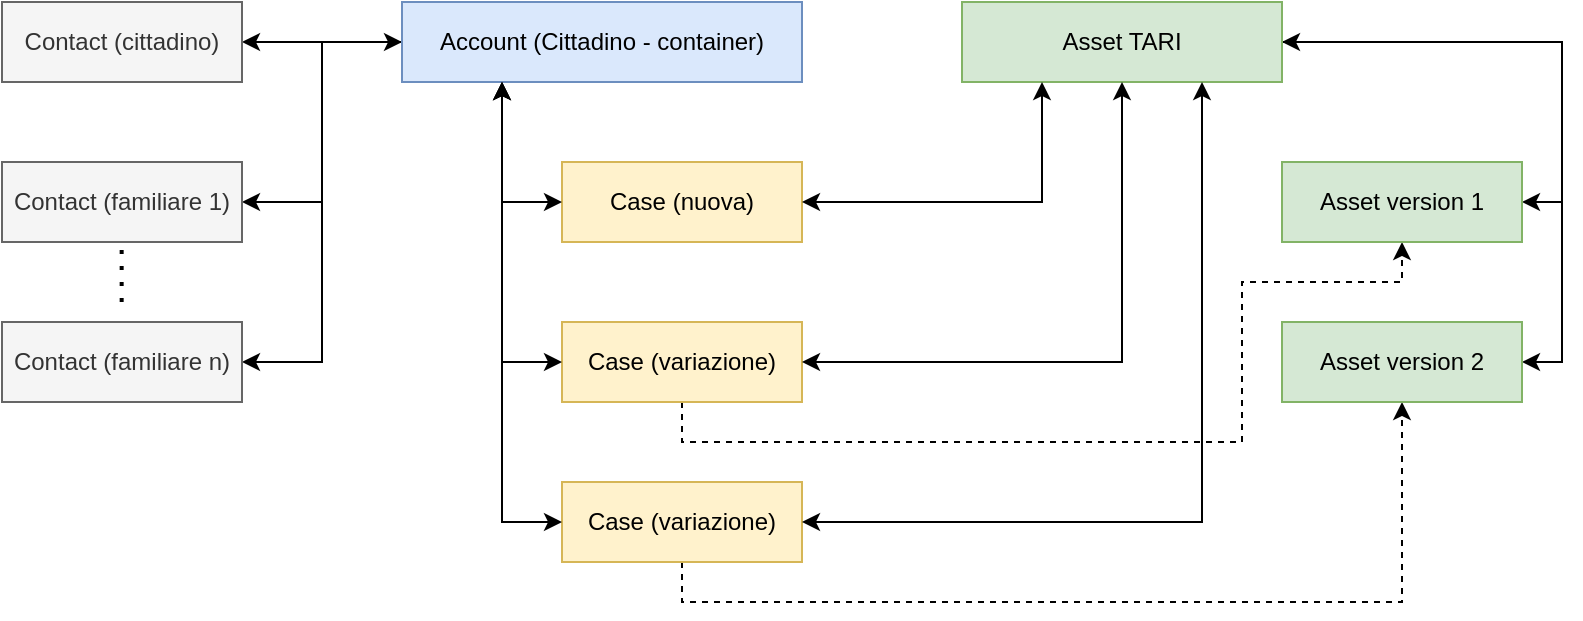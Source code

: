 <mxfile version="26.0.14">
  <diagram name="Page-1" id="QKgEHXL2UlRA8KwLy6S7">
    <mxGraphModel dx="1050" dy="530" grid="1" gridSize="10" guides="1" tooltips="1" connect="1" arrows="1" fold="1" page="1" pageScale="1" pageWidth="827" pageHeight="1169" math="0" shadow="0">
      <root>
        <mxCell id="0" />
        <mxCell id="1" parent="0" />
        <mxCell id="F4zYhCYsyOvKUlu6wecK-23" style="edgeStyle=orthogonalEdgeStyle;rounded=0;orthogonalLoop=1;jettySize=auto;html=1;exitX=0;exitY=0.5;exitDx=0;exitDy=0;entryX=1;entryY=0.5;entryDx=0;entryDy=0;" edge="1" parent="1" source="F4zYhCYsyOvKUlu6wecK-1" target="F4zYhCYsyOvKUlu6wecK-2">
          <mxGeometry relative="1" as="geometry" />
        </mxCell>
        <mxCell id="F4zYhCYsyOvKUlu6wecK-24" style="edgeStyle=orthogonalEdgeStyle;rounded=0;orthogonalLoop=1;jettySize=auto;html=1;exitX=0;exitY=0.5;exitDx=0;exitDy=0;entryX=1;entryY=0.5;entryDx=0;entryDy=0;" edge="1" parent="1" source="F4zYhCYsyOvKUlu6wecK-1" target="F4zYhCYsyOvKUlu6wecK-3">
          <mxGeometry relative="1" as="geometry" />
        </mxCell>
        <mxCell id="F4zYhCYsyOvKUlu6wecK-25" style="edgeStyle=orthogonalEdgeStyle;rounded=0;orthogonalLoop=1;jettySize=auto;html=1;exitX=0;exitY=0.5;exitDx=0;exitDy=0;entryX=1;entryY=0.5;entryDx=0;entryDy=0;startArrow=classic;startFill=1;" edge="1" parent="1" source="F4zYhCYsyOvKUlu6wecK-1" target="F4zYhCYsyOvKUlu6wecK-5">
          <mxGeometry relative="1" as="geometry" />
        </mxCell>
        <mxCell id="F4zYhCYsyOvKUlu6wecK-1" value="Account (Cittadino - container)" style="rounded=0;whiteSpace=wrap;html=1;fillColor=#dae8fc;strokeColor=#6c8ebf;" vertex="1" parent="1">
          <mxGeometry x="240" y="40" width="200" height="40" as="geometry" />
        </mxCell>
        <mxCell id="F4zYhCYsyOvKUlu6wecK-2" value="Contact (cittadino)" style="rounded=0;whiteSpace=wrap;html=1;fillColor=#f5f5f5;fontColor=#333333;strokeColor=#666666;" vertex="1" parent="1">
          <mxGeometry x="40" y="40" width="120" height="40" as="geometry" />
        </mxCell>
        <mxCell id="F4zYhCYsyOvKUlu6wecK-3" value="Contact (familiare 1)" style="rounded=0;whiteSpace=wrap;html=1;fillColor=#f5f5f5;fontColor=#333333;strokeColor=#666666;" vertex="1" parent="1">
          <mxGeometry x="40" y="120" width="120" height="40" as="geometry" />
        </mxCell>
        <mxCell id="F4zYhCYsyOvKUlu6wecK-4" value="" style="endArrow=none;dashed=1;html=1;dashPattern=1 3;strokeWidth=2;rounded=0;" edge="1" parent="1">
          <mxGeometry width="50" height="50" relative="1" as="geometry">
            <mxPoint x="99.83" y="190" as="sourcePoint" />
            <mxPoint x="99.83" y="160" as="targetPoint" />
          </mxGeometry>
        </mxCell>
        <mxCell id="F4zYhCYsyOvKUlu6wecK-5" value="Contact (familiare n)" style="rounded=0;whiteSpace=wrap;html=1;fillColor=#f5f5f5;fontColor=#333333;strokeColor=#666666;" vertex="1" parent="1">
          <mxGeometry x="40" y="200" width="120" height="40" as="geometry" />
        </mxCell>
        <mxCell id="F4zYhCYsyOvKUlu6wecK-9" value="Case (nuova)" style="rounded=0;whiteSpace=wrap;html=1;fillColor=#fff2cc;strokeColor=#d6b656;" vertex="1" parent="1">
          <mxGeometry x="320" y="120" width="120" height="40" as="geometry" />
        </mxCell>
        <mxCell id="F4zYhCYsyOvKUlu6wecK-27" style="edgeStyle=orthogonalEdgeStyle;rounded=0;orthogonalLoop=1;jettySize=auto;html=1;exitX=0.5;exitY=1;exitDx=0;exitDy=0;entryX=0.5;entryY=1;entryDx=0;entryDy=0;dashed=1;" edge="1" parent="1" source="F4zYhCYsyOvKUlu6wecK-10" target="F4zYhCYsyOvKUlu6wecK-19">
          <mxGeometry relative="1" as="geometry">
            <Array as="points">
              <mxPoint x="380" y="260" />
              <mxPoint x="660" y="260" />
              <mxPoint x="660" y="180" />
              <mxPoint x="740" y="180" />
            </Array>
          </mxGeometry>
        </mxCell>
        <mxCell id="F4zYhCYsyOvKUlu6wecK-10" value="Case (variazione)" style="rounded=0;whiteSpace=wrap;html=1;fillColor=#fff2cc;strokeColor=#d6b656;" vertex="1" parent="1">
          <mxGeometry x="320" y="200" width="120" height="40" as="geometry" />
        </mxCell>
        <mxCell id="F4zYhCYsyOvKUlu6wecK-26" style="edgeStyle=orthogonalEdgeStyle;rounded=0;orthogonalLoop=1;jettySize=auto;html=1;exitX=0.5;exitY=1;exitDx=0;exitDy=0;entryX=0.5;entryY=1;entryDx=0;entryDy=0;dashed=1;" edge="1" parent="1" source="F4zYhCYsyOvKUlu6wecK-11" target="F4zYhCYsyOvKUlu6wecK-20">
          <mxGeometry relative="1" as="geometry" />
        </mxCell>
        <mxCell id="F4zYhCYsyOvKUlu6wecK-11" value="Case (variazione)" style="rounded=0;whiteSpace=wrap;html=1;fillColor=#fff2cc;strokeColor=#d6b656;" vertex="1" parent="1">
          <mxGeometry x="320" y="280" width="120" height="40" as="geometry" />
        </mxCell>
        <mxCell id="F4zYhCYsyOvKUlu6wecK-12" value="" style="endArrow=classic;startArrow=classic;html=1;rounded=0;entryX=0.25;entryY=1;entryDx=0;entryDy=0;exitX=0;exitY=0.5;exitDx=0;exitDy=0;" edge="1" parent="1" source="F4zYhCYsyOvKUlu6wecK-9" target="F4zYhCYsyOvKUlu6wecK-1">
          <mxGeometry width="50" height="50" relative="1" as="geometry">
            <mxPoint x="380" y="200" as="sourcePoint" />
            <mxPoint x="430" y="150" as="targetPoint" />
            <Array as="points">
              <mxPoint x="290" y="140" />
            </Array>
          </mxGeometry>
        </mxCell>
        <mxCell id="F4zYhCYsyOvKUlu6wecK-13" value="" style="endArrow=classic;startArrow=classic;html=1;rounded=0;entryX=0.25;entryY=1;entryDx=0;entryDy=0;exitX=0;exitY=0.5;exitDx=0;exitDy=0;" edge="1" parent="1" source="F4zYhCYsyOvKUlu6wecK-10" target="F4zYhCYsyOvKUlu6wecK-1">
          <mxGeometry width="50" height="50" relative="1" as="geometry">
            <mxPoint x="330" y="150" as="sourcePoint" />
            <mxPoint x="300" y="90" as="targetPoint" />
            <Array as="points">
              <mxPoint x="290" y="220" />
            </Array>
          </mxGeometry>
        </mxCell>
        <mxCell id="F4zYhCYsyOvKUlu6wecK-14" value="" style="endArrow=classic;startArrow=classic;html=1;rounded=0;entryX=0.25;entryY=1;entryDx=0;entryDy=0;exitX=0;exitY=0.5;exitDx=0;exitDy=0;" edge="1" parent="1" source="F4zYhCYsyOvKUlu6wecK-11" target="F4zYhCYsyOvKUlu6wecK-1">
          <mxGeometry width="50" height="50" relative="1" as="geometry">
            <mxPoint x="340" y="160" as="sourcePoint" />
            <mxPoint x="310" y="100" as="targetPoint" />
            <Array as="points">
              <mxPoint x="290" y="300" />
            </Array>
          </mxGeometry>
        </mxCell>
        <mxCell id="F4zYhCYsyOvKUlu6wecK-21" style="edgeStyle=orthogonalEdgeStyle;rounded=0;orthogonalLoop=1;jettySize=auto;html=1;exitX=1;exitY=0.5;exitDx=0;exitDy=0;entryX=1;entryY=0.5;entryDx=0;entryDy=0;" edge="1" parent="1" source="F4zYhCYsyOvKUlu6wecK-15" target="F4zYhCYsyOvKUlu6wecK-19">
          <mxGeometry relative="1" as="geometry" />
        </mxCell>
        <mxCell id="F4zYhCYsyOvKUlu6wecK-22" style="edgeStyle=orthogonalEdgeStyle;rounded=0;orthogonalLoop=1;jettySize=auto;html=1;exitX=1;exitY=0.5;exitDx=0;exitDy=0;entryX=1;entryY=0.5;entryDx=0;entryDy=0;startArrow=classic;startFill=1;" edge="1" parent="1" source="F4zYhCYsyOvKUlu6wecK-15" target="F4zYhCYsyOvKUlu6wecK-20">
          <mxGeometry relative="1" as="geometry" />
        </mxCell>
        <mxCell id="F4zYhCYsyOvKUlu6wecK-15" value="Asset TARI" style="rounded=0;whiteSpace=wrap;html=1;fillColor=#d5e8d4;strokeColor=#82b366;" vertex="1" parent="1">
          <mxGeometry x="520" y="40" width="160" height="40" as="geometry" />
        </mxCell>
        <mxCell id="F4zYhCYsyOvKUlu6wecK-16" value="" style="endArrow=classic;startArrow=classic;html=1;rounded=0;entryX=0.25;entryY=1;entryDx=0;entryDy=0;exitX=1;exitY=0.5;exitDx=0;exitDy=0;" edge="1" parent="1" source="F4zYhCYsyOvKUlu6wecK-9" target="F4zYhCYsyOvKUlu6wecK-15">
          <mxGeometry width="50" height="50" relative="1" as="geometry">
            <mxPoint x="540" y="190" as="sourcePoint" />
            <mxPoint x="590" y="140" as="targetPoint" />
            <Array as="points">
              <mxPoint x="560" y="140" />
            </Array>
          </mxGeometry>
        </mxCell>
        <mxCell id="F4zYhCYsyOvKUlu6wecK-17" value="" style="endArrow=classic;startArrow=classic;html=1;rounded=0;entryX=0.5;entryY=1;entryDx=0;entryDy=0;exitX=1;exitY=0.5;exitDx=0;exitDy=0;" edge="1" parent="1" target="F4zYhCYsyOvKUlu6wecK-15">
          <mxGeometry width="50" height="50" relative="1" as="geometry">
            <mxPoint x="440" y="220" as="sourcePoint" />
            <mxPoint x="560" y="160" as="targetPoint" />
            <Array as="points">
              <mxPoint x="600" y="220" />
            </Array>
          </mxGeometry>
        </mxCell>
        <mxCell id="F4zYhCYsyOvKUlu6wecK-18" value="" style="endArrow=classic;startArrow=classic;html=1;rounded=0;entryX=0.75;entryY=1;entryDx=0;entryDy=0;exitX=1;exitY=0.5;exitDx=0;exitDy=0;" edge="1" parent="1" target="F4zYhCYsyOvKUlu6wecK-15">
          <mxGeometry width="50" height="50" relative="1" as="geometry">
            <mxPoint x="440" y="300" as="sourcePoint" />
            <mxPoint x="560" y="240" as="targetPoint" />
            <Array as="points">
              <mxPoint x="640" y="300" />
            </Array>
          </mxGeometry>
        </mxCell>
        <mxCell id="F4zYhCYsyOvKUlu6wecK-19" value="Asset version 1" style="rounded=0;whiteSpace=wrap;html=1;fillColor=#d5e8d4;strokeColor=#82b366;" vertex="1" parent="1">
          <mxGeometry x="680" y="120" width="120" height="40" as="geometry" />
        </mxCell>
        <mxCell id="F4zYhCYsyOvKUlu6wecK-20" value="Asset version 2" style="rounded=0;whiteSpace=wrap;html=1;fillColor=#d5e8d4;strokeColor=#82b366;" vertex="1" parent="1">
          <mxGeometry x="680" y="200" width="120" height="40" as="geometry" />
        </mxCell>
      </root>
    </mxGraphModel>
  </diagram>
</mxfile>
